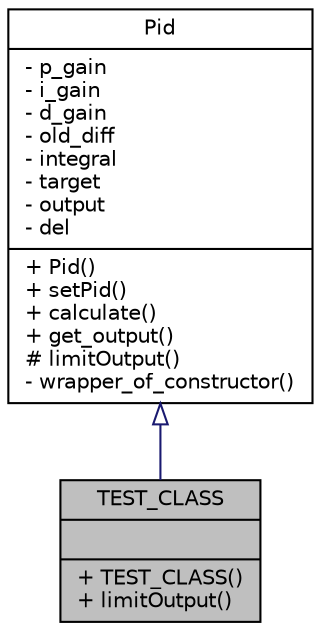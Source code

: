 digraph "TEST_CLASS"
{
  edge [fontname="Helvetica",fontsize="10",labelfontname="Helvetica",labelfontsize="10"];
  node [fontname="Helvetica",fontsize="10",shape=record];
  Node0 [label="{TEST_CLASS\n||+ TEST_CLASS()\l+ limitOutput()\l}",height=0.2,width=0.4,color="black", fillcolor="grey75", style="filled", fontcolor="black"];
  Node1 -> Node0 [dir="back",color="midnightblue",fontsize="10",style="solid",arrowtail="onormal",fontname="Helvetica"];
  Node1 [label="{Pid\n|- p_gain\l- i_gain\l- d_gain\l- old_diff\l- integral\l- target\l- output\l- del\l|+ Pid()\l+ setPid()\l+ calculate()\l+ get_output()\l# limitOutput()\l- wrapper_of_constructor()\l}",height=0.2,width=0.4,color="black", fillcolor="white", style="filled",URL="$dc/de1/class_pid.html"];
}
